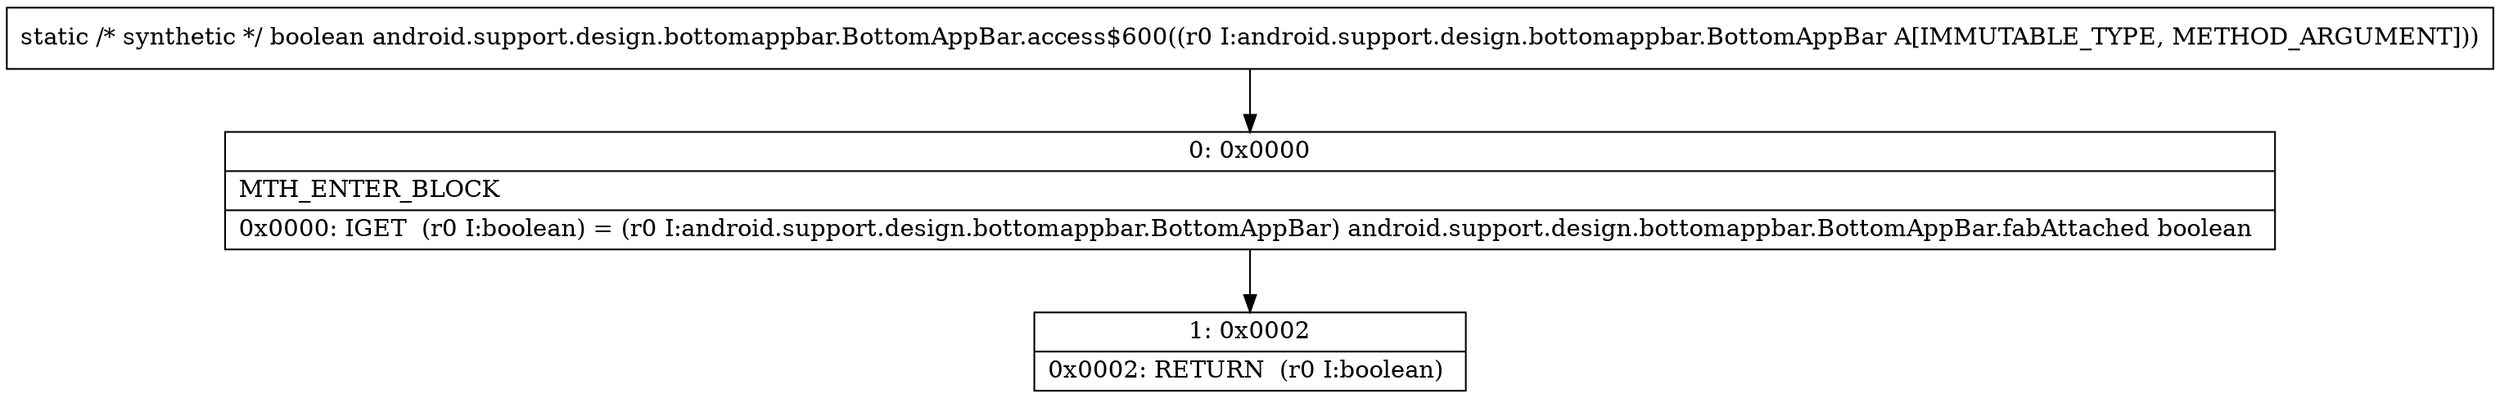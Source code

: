 digraph "CFG forandroid.support.design.bottomappbar.BottomAppBar.access$600(Landroid\/support\/design\/bottomappbar\/BottomAppBar;)Z" {
Node_0 [shape=record,label="{0\:\ 0x0000|MTH_ENTER_BLOCK\l|0x0000: IGET  (r0 I:boolean) = (r0 I:android.support.design.bottomappbar.BottomAppBar) android.support.design.bottomappbar.BottomAppBar.fabAttached boolean \l}"];
Node_1 [shape=record,label="{1\:\ 0x0002|0x0002: RETURN  (r0 I:boolean) \l}"];
MethodNode[shape=record,label="{static \/* synthetic *\/ boolean android.support.design.bottomappbar.BottomAppBar.access$600((r0 I:android.support.design.bottomappbar.BottomAppBar A[IMMUTABLE_TYPE, METHOD_ARGUMENT])) }"];
MethodNode -> Node_0;
Node_0 -> Node_1;
}

